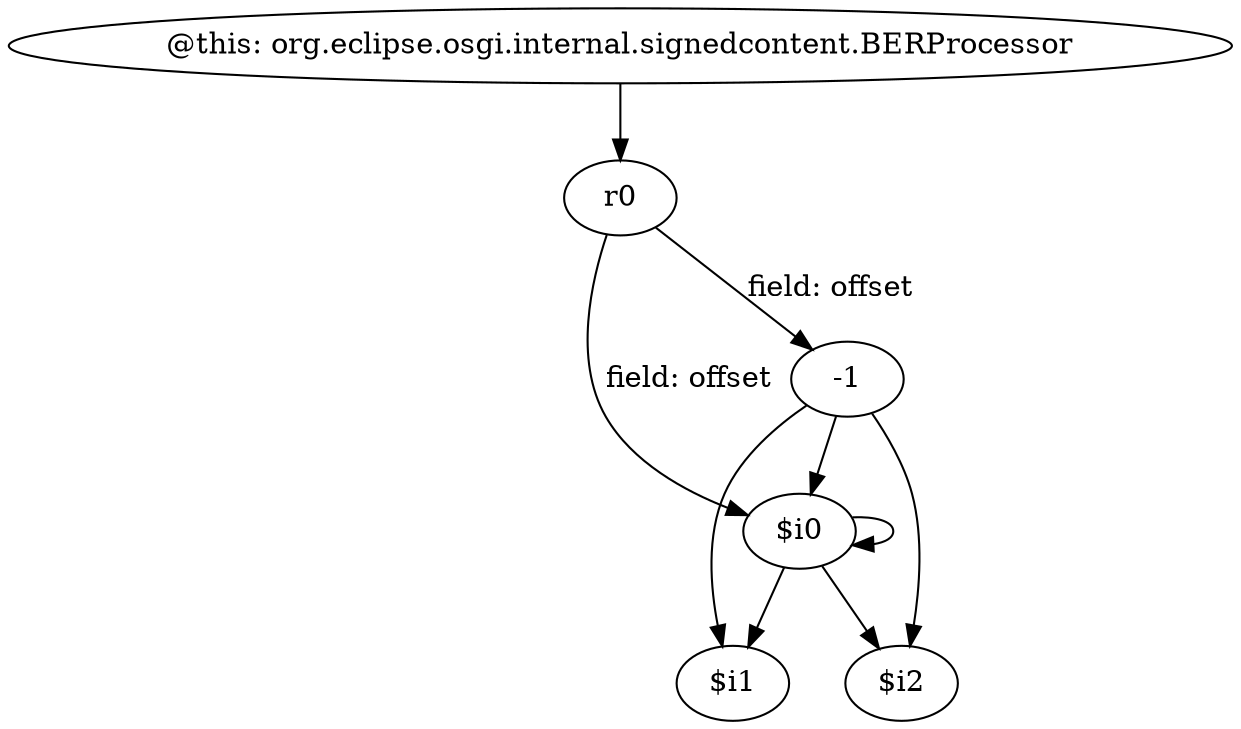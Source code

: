 digraph g {
0[label="r0"]
1[label="$i0"]
0->1[label="field: offset"]
1->1[label=""]
2[label="-1"]
3[label="$i1"]
2->3[label=""]
2->1[label=""]
1->3[label=""]
4[label="$i2"]
2->4[label=""]
5[label="@this: org.eclipse.osgi.internal.signedcontent.BERProcessor"]
5->0[label=""]
0->2[label="field: offset"]
1->4[label=""]
}